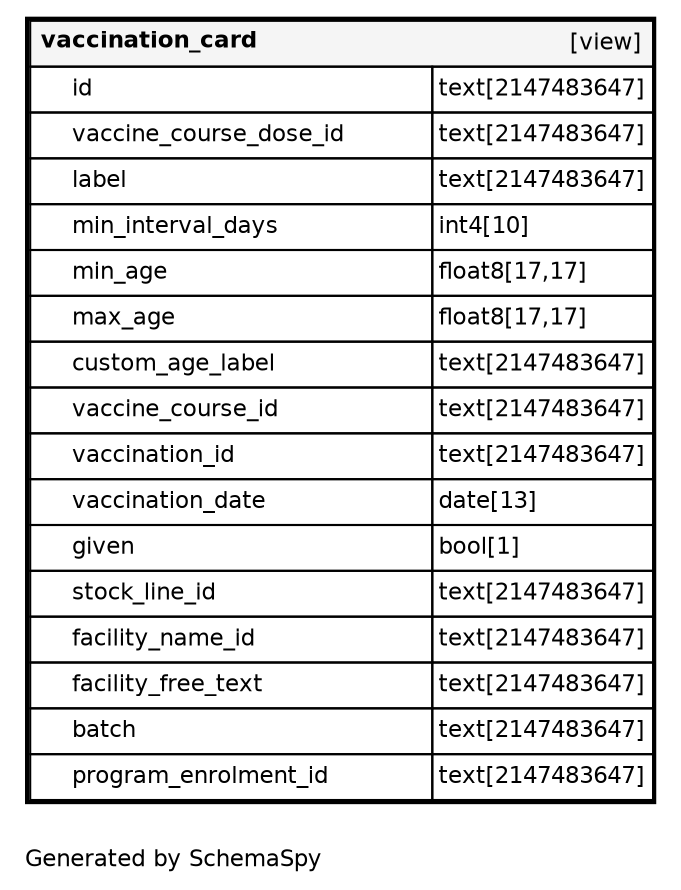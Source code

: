 digraph "oneDegreeRelationshipsDiagram" {
  graph [    rankdir="RL"    bgcolor="#ffffff"    label="\nGenerated by SchemaSpy"    labeljust="l"    nodesep="0.18"    ranksep="0.46"    fontname="Helvetica"    fontsize="11"    packmode="graph"  ];  node [    fontname="Helvetica"    fontsize="11"    shape="plaintext"  ];  edge [    arrowsize="0.8"  ];
  "vaccination_card" [
   label=<
    <TABLE BORDER="2" CELLBORDER="1" CELLSPACING="0" BGCOLOR="#ffffff">
      <TR><TD COLSPAN="4"  BGCOLOR="#f5f5f5"><TABLE BORDER="0" CELLSPACING="0"><TR><TD ALIGN="LEFT" FIXEDSIZE="TRUE" WIDTH="122" HEIGHT="16"><B>vaccination_card</B></TD><TD ALIGN="RIGHT">[view]</TD></TR></TABLE></TD></TR>
      <TR><TD PORT="id" COLSPAN="2" ALIGN="LEFT"><TABLE BORDER="0" CELLSPACING="0" ALIGN="LEFT"><TR ALIGN="LEFT"><TD ALIGN="LEFT" FIXEDSIZE="TRUE" WIDTH="15" HEIGHT="16"></TD><TD ALIGN="LEFT" FIXEDSIZE="TRUE" WIDTH="172" HEIGHT="16">id</TD></TR></TABLE></TD><TD PORT="id.type" ALIGN="LEFT">text[2147483647]</TD></TR>
      <TR><TD PORT="vaccine_course_dose_id" COLSPAN="2" ALIGN="LEFT"><TABLE BORDER="0" CELLSPACING="0" ALIGN="LEFT"><TR ALIGN="LEFT"><TD ALIGN="LEFT" FIXEDSIZE="TRUE" WIDTH="15" HEIGHT="16"></TD><TD ALIGN="LEFT" FIXEDSIZE="TRUE" WIDTH="172" HEIGHT="16">vaccine_course_dose_id</TD></TR></TABLE></TD><TD PORT="vaccine_course_dose_id.type" ALIGN="LEFT">text[2147483647]</TD></TR>
      <TR><TD PORT="label" COLSPAN="2" ALIGN="LEFT"><TABLE BORDER="0" CELLSPACING="0" ALIGN="LEFT"><TR ALIGN="LEFT"><TD ALIGN="LEFT" FIXEDSIZE="TRUE" WIDTH="15" HEIGHT="16"></TD><TD ALIGN="LEFT" FIXEDSIZE="TRUE" WIDTH="172" HEIGHT="16">label</TD></TR></TABLE></TD><TD PORT="label.type" ALIGN="LEFT">text[2147483647]</TD></TR>
      <TR><TD PORT="min_interval_days" COLSPAN="2" ALIGN="LEFT"><TABLE BORDER="0" CELLSPACING="0" ALIGN="LEFT"><TR ALIGN="LEFT"><TD ALIGN="LEFT" FIXEDSIZE="TRUE" WIDTH="15" HEIGHT="16"></TD><TD ALIGN="LEFT" FIXEDSIZE="TRUE" WIDTH="172" HEIGHT="16">min_interval_days</TD></TR></TABLE></TD><TD PORT="min_interval_days.type" ALIGN="LEFT">int4[10]</TD></TR>
      <TR><TD PORT="min_age" COLSPAN="2" ALIGN="LEFT"><TABLE BORDER="0" CELLSPACING="0" ALIGN="LEFT"><TR ALIGN="LEFT"><TD ALIGN="LEFT" FIXEDSIZE="TRUE" WIDTH="15" HEIGHT="16"></TD><TD ALIGN="LEFT" FIXEDSIZE="TRUE" WIDTH="172" HEIGHT="16">min_age</TD></TR></TABLE></TD><TD PORT="min_age.type" ALIGN="LEFT">float8[17,17]</TD></TR>
      <TR><TD PORT="max_age" COLSPAN="2" ALIGN="LEFT"><TABLE BORDER="0" CELLSPACING="0" ALIGN="LEFT"><TR ALIGN="LEFT"><TD ALIGN="LEFT" FIXEDSIZE="TRUE" WIDTH="15" HEIGHT="16"></TD><TD ALIGN="LEFT" FIXEDSIZE="TRUE" WIDTH="172" HEIGHT="16">max_age</TD></TR></TABLE></TD><TD PORT="max_age.type" ALIGN="LEFT">float8[17,17]</TD></TR>
      <TR><TD PORT="custom_age_label" COLSPAN="2" ALIGN="LEFT"><TABLE BORDER="0" CELLSPACING="0" ALIGN="LEFT"><TR ALIGN="LEFT"><TD ALIGN="LEFT" FIXEDSIZE="TRUE" WIDTH="15" HEIGHT="16"></TD><TD ALIGN="LEFT" FIXEDSIZE="TRUE" WIDTH="172" HEIGHT="16">custom_age_label</TD></TR></TABLE></TD><TD PORT="custom_age_label.type" ALIGN="LEFT">text[2147483647]</TD></TR>
      <TR><TD PORT="vaccine_course_id" COLSPAN="2" ALIGN="LEFT"><TABLE BORDER="0" CELLSPACING="0" ALIGN="LEFT"><TR ALIGN="LEFT"><TD ALIGN="LEFT" FIXEDSIZE="TRUE" WIDTH="15" HEIGHT="16"></TD><TD ALIGN="LEFT" FIXEDSIZE="TRUE" WIDTH="172" HEIGHT="16">vaccine_course_id</TD></TR></TABLE></TD><TD PORT="vaccine_course_id.type" ALIGN="LEFT">text[2147483647]</TD></TR>
      <TR><TD PORT="vaccination_id" COLSPAN="2" ALIGN="LEFT"><TABLE BORDER="0" CELLSPACING="0" ALIGN="LEFT"><TR ALIGN="LEFT"><TD ALIGN="LEFT" FIXEDSIZE="TRUE" WIDTH="15" HEIGHT="16"></TD><TD ALIGN="LEFT" FIXEDSIZE="TRUE" WIDTH="172" HEIGHT="16">vaccination_id</TD></TR></TABLE></TD><TD PORT="vaccination_id.type" ALIGN="LEFT">text[2147483647]</TD></TR>
      <TR><TD PORT="vaccination_date" COLSPAN="2" ALIGN="LEFT"><TABLE BORDER="0" CELLSPACING="0" ALIGN="LEFT"><TR ALIGN="LEFT"><TD ALIGN="LEFT" FIXEDSIZE="TRUE" WIDTH="15" HEIGHT="16"></TD><TD ALIGN="LEFT" FIXEDSIZE="TRUE" WIDTH="172" HEIGHT="16">vaccination_date</TD></TR></TABLE></TD><TD PORT="vaccination_date.type" ALIGN="LEFT">date[13]</TD></TR>
      <TR><TD PORT="given" COLSPAN="2" ALIGN="LEFT"><TABLE BORDER="0" CELLSPACING="0" ALIGN="LEFT"><TR ALIGN="LEFT"><TD ALIGN="LEFT" FIXEDSIZE="TRUE" WIDTH="15" HEIGHT="16"></TD><TD ALIGN="LEFT" FIXEDSIZE="TRUE" WIDTH="172" HEIGHT="16">given</TD></TR></TABLE></TD><TD PORT="given.type" ALIGN="LEFT">bool[1]</TD></TR>
      <TR><TD PORT="stock_line_id" COLSPAN="2" ALIGN="LEFT"><TABLE BORDER="0" CELLSPACING="0" ALIGN="LEFT"><TR ALIGN="LEFT"><TD ALIGN="LEFT" FIXEDSIZE="TRUE" WIDTH="15" HEIGHT="16"></TD><TD ALIGN="LEFT" FIXEDSIZE="TRUE" WIDTH="172" HEIGHT="16">stock_line_id</TD></TR></TABLE></TD><TD PORT="stock_line_id.type" ALIGN="LEFT">text[2147483647]</TD></TR>
      <TR><TD PORT="facility_name_id" COLSPAN="2" ALIGN="LEFT"><TABLE BORDER="0" CELLSPACING="0" ALIGN="LEFT"><TR ALIGN="LEFT"><TD ALIGN="LEFT" FIXEDSIZE="TRUE" WIDTH="15" HEIGHT="16"></TD><TD ALIGN="LEFT" FIXEDSIZE="TRUE" WIDTH="172" HEIGHT="16">facility_name_id</TD></TR></TABLE></TD><TD PORT="facility_name_id.type" ALIGN="LEFT">text[2147483647]</TD></TR>
      <TR><TD PORT="facility_free_text" COLSPAN="2" ALIGN="LEFT"><TABLE BORDER="0" CELLSPACING="0" ALIGN="LEFT"><TR ALIGN="LEFT"><TD ALIGN="LEFT" FIXEDSIZE="TRUE" WIDTH="15" HEIGHT="16"></TD><TD ALIGN="LEFT" FIXEDSIZE="TRUE" WIDTH="172" HEIGHT="16">facility_free_text</TD></TR></TABLE></TD><TD PORT="facility_free_text.type" ALIGN="LEFT">text[2147483647]</TD></TR>
      <TR><TD PORT="batch" COLSPAN="2" ALIGN="LEFT"><TABLE BORDER="0" CELLSPACING="0" ALIGN="LEFT"><TR ALIGN="LEFT"><TD ALIGN="LEFT" FIXEDSIZE="TRUE" WIDTH="15" HEIGHT="16"></TD><TD ALIGN="LEFT" FIXEDSIZE="TRUE" WIDTH="172" HEIGHT="16">batch</TD></TR></TABLE></TD><TD PORT="batch.type" ALIGN="LEFT">text[2147483647]</TD></TR>
      <TR><TD PORT="program_enrolment_id" COLSPAN="2" ALIGN="LEFT"><TABLE BORDER="0" CELLSPACING="0" ALIGN="LEFT"><TR ALIGN="LEFT"><TD ALIGN="LEFT" FIXEDSIZE="TRUE" WIDTH="15" HEIGHT="16"></TD><TD ALIGN="LEFT" FIXEDSIZE="TRUE" WIDTH="172" HEIGHT="16">program_enrolment_id</TD></TR></TABLE></TD><TD PORT="program_enrolment_id.type" ALIGN="LEFT">text[2147483647]</TD></TR>
    </TABLE>>
    URL="vaccination_card.html"
    target="_top"
    tooltip="vaccination_card"
  ];
}
